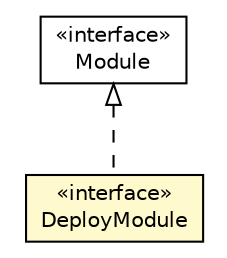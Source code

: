 #!/usr/local/bin/dot
#
# Class diagram 
# Generated by UMLGraph version R5_6-24-gf6e263 (http://www.umlgraph.org/)
#

digraph G {
	edge [fontname="Helvetica",fontsize=10,labelfontname="Helvetica",labelfontsize=10];
	node [fontname="Helvetica",fontsize=10,shape=plaintext];
	nodesep=0.25;
	ranksep=0.5;
	// org.universAAL.middleware.modules.DeployModule
	c175282 [label=<<table title="org.universAAL.middleware.modules.DeployModule" border="0" cellborder="1" cellspacing="0" cellpadding="2" port="p" bgcolor="lemonChiffon" href="./DeployModule.html">
		<tr><td><table border="0" cellspacing="0" cellpadding="1">
<tr><td align="center" balign="center"> &#171;interface&#187; </td></tr>
<tr><td align="center" balign="center"> DeployModule </td></tr>
		</table></td></tr>
		</table>>, URL="./DeployModule.html", fontname="Helvetica", fontcolor="black", fontsize=10.0];
	// org.universAAL.middleware.modules.Module
	c175284 [label=<<table title="org.universAAL.middleware.modules.Module" border="0" cellborder="1" cellspacing="0" cellpadding="2" port="p" href="./Module.html">
		<tr><td><table border="0" cellspacing="0" cellpadding="1">
<tr><td align="center" balign="center"> &#171;interface&#187; </td></tr>
<tr><td align="center" balign="center"> Module </td></tr>
		</table></td></tr>
		</table>>, URL="./Module.html", fontname="Helvetica", fontcolor="black", fontsize=10.0];
	//org.universAAL.middleware.modules.DeployModule implements org.universAAL.middleware.modules.Module
	c175284:p -> c175282:p [dir=back,arrowtail=empty,style=dashed];
}


